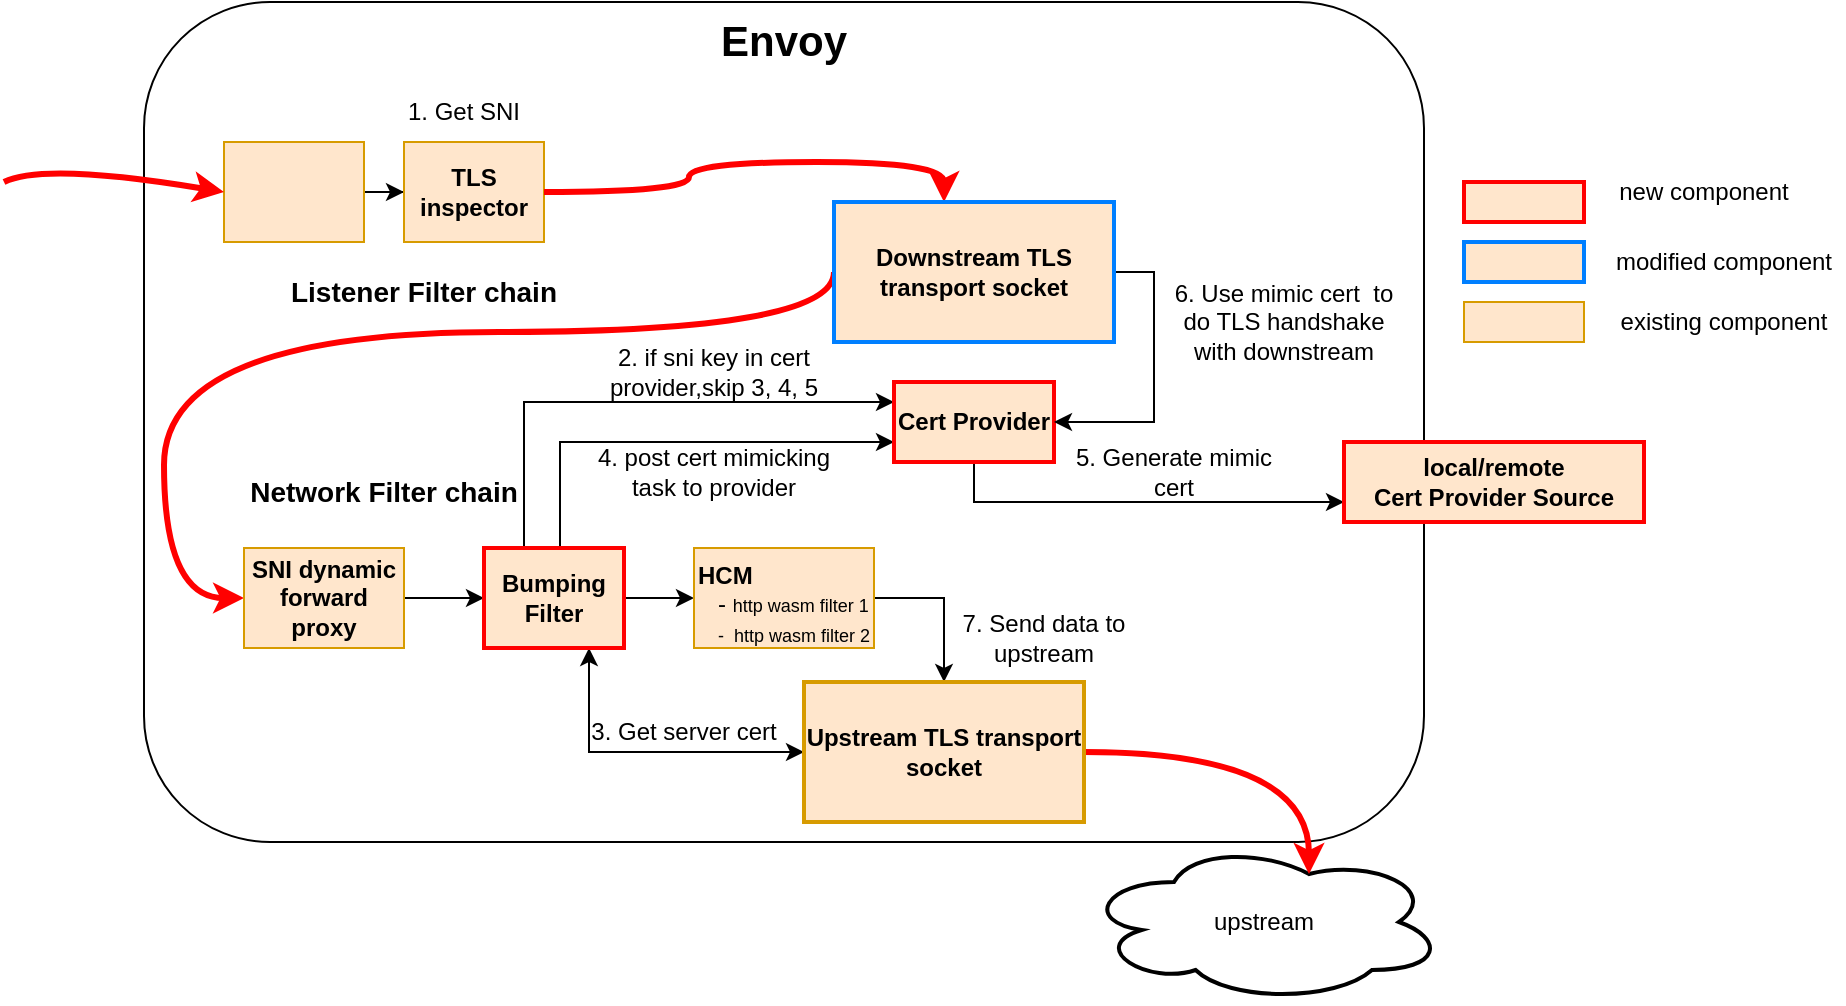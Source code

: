 <mxfile version="17.4.6" type="github">
  <diagram id="zqwv8rclq4oEVyRtaJOH" name="Page-1">
    <mxGraphModel dx="1635" dy="841" grid="1" gridSize="10" guides="1" tooltips="1" connect="1" arrows="1" fold="1" page="1" pageScale="1" pageWidth="850" pageHeight="1100" math="0" shadow="0">
      <root>
        <mxCell id="0" />
        <mxCell id="1" parent="0" />
        <mxCell id="HLf4KeXsDQb-O9oFgbhB-1" value="&lt;font style=&quot;font-size: 21px&quot;&gt;&lt;b&gt;Envoy&lt;/b&gt;&lt;/font&gt;" style="rounded=1;whiteSpace=wrap;html=1;strokeColor=#000000;verticalAlign=top;" parent="1" vertex="1">
          <mxGeometry x="80" y="20" width="640" height="420" as="geometry" />
        </mxCell>
        <mxCell id="HLf4KeXsDQb-O9oFgbhB-2" style="edgeStyle=orthogonalEdgeStyle;rounded=0;orthogonalLoop=1;jettySize=auto;html=1;exitX=1;exitY=0.5;exitDx=0;exitDy=0;" parent="1" source="HLf4KeXsDQb-O9oFgbhB-3" target="HLf4KeXsDQb-O9oFgbhB-5" edge="1">
          <mxGeometry relative="1" as="geometry" />
        </mxCell>
        <mxCell id="HLf4KeXsDQb-O9oFgbhB-3" value="" style="rounded=0;whiteSpace=wrap;html=1;strokeColor=#d79b00;fillColor=#ffe6cc;" parent="1" vertex="1">
          <mxGeometry x="120" y="90" width="70" height="50" as="geometry" />
        </mxCell>
        <mxCell id="HLf4KeXsDQb-O9oFgbhB-5" value="TLS inspector" style="rounded=0;whiteSpace=wrap;html=1;strokeColor=#d79b00;fillColor=#ffe6cc;fontStyle=1" parent="1" vertex="1">
          <mxGeometry x="210" y="90" width="70" height="50" as="geometry" />
        </mxCell>
        <mxCell id="HLf4KeXsDQb-O9oFgbhB-6" value="" style="curved=1;endArrow=classic;html=1;rounded=0;entryX=0;entryY=0.5;entryDx=0;entryDy=0;strokeColor=#FF0000;strokeWidth=3;" parent="1" target="HLf4KeXsDQb-O9oFgbhB-3" edge="1">
          <mxGeometry width="50" height="50" relative="1" as="geometry">
            <mxPoint x="10" y="110" as="sourcePoint" />
            <mxPoint x="50" y="100" as="targetPoint" />
            <Array as="points">
              <mxPoint x="30" y="100" />
            </Array>
          </mxGeometry>
        </mxCell>
        <mxCell id="HLf4KeXsDQb-O9oFgbhB-7" style="edgeStyle=orthogonalEdgeStyle;rounded=0;orthogonalLoop=1;jettySize=auto;html=1;exitX=1;exitY=0.5;exitDx=0;exitDy=0;entryX=0.393;entryY=0;entryDx=0;entryDy=0;fontSize=9;curved=1;strokeWidth=3;strokeColor=#FF0000;entryPerimeter=0;" parent="1" source="HLf4KeXsDQb-O9oFgbhB-5" edge="1" target="HLf4KeXsDQb-O9oFgbhB-41">
          <mxGeometry relative="1" as="geometry">
            <mxPoint x="447.5" y="150" as="targetPoint" />
            <mxPoint x="380" y="115" as="sourcePoint" />
          </mxGeometry>
        </mxCell>
        <mxCell id="HLf4KeXsDQb-O9oFgbhB-9" style="edgeStyle=orthogonalEdgeStyle;curved=1;rounded=0;orthogonalLoop=1;jettySize=auto;html=1;entryX=0;entryY=0.5;entryDx=0;entryDy=0;fontSize=9;strokeWidth=3;strokeColor=#FF0000;exitX=0;exitY=0.5;exitDx=0;exitDy=0;" parent="1" source="HLf4KeXsDQb-O9oFgbhB-41" target="HLf4KeXsDQb-O9oFgbhB-14" edge="1">
          <mxGeometry relative="1" as="geometry">
            <Array as="points">
              <mxPoint x="90" y="185" />
              <mxPoint x="90" y="318" />
            </Array>
            <mxPoint x="380" y="192" as="sourcePoint" />
          </mxGeometry>
        </mxCell>
        <mxCell id="HLf4KeXsDQb-O9oFgbhB-13" style="edgeStyle=orthogonalEdgeStyle;curved=1;rounded=0;orthogonalLoop=1;jettySize=auto;html=1;exitX=1;exitY=0.5;exitDx=0;exitDy=0;entryX=0;entryY=0.5;entryDx=0;entryDy=0;fontSize=9;" parent="1" source="HLf4KeXsDQb-O9oFgbhB-14" target="HLf4KeXsDQb-O9oFgbhB-16" edge="1">
          <mxGeometry relative="1" as="geometry" />
        </mxCell>
        <mxCell id="HLf4KeXsDQb-O9oFgbhB-14" value="SNI dynamic forward proxy" style="rounded=0;whiteSpace=wrap;html=1;strokeColor=#d79b00;fillColor=#ffe6cc;fontStyle=1" parent="1" vertex="1">
          <mxGeometry x="130" y="293" width="80" height="50" as="geometry" />
        </mxCell>
        <mxCell id="HLf4KeXsDQb-O9oFgbhB-15" style="edgeStyle=orthogonalEdgeStyle;curved=1;rounded=0;orthogonalLoop=1;jettySize=auto;html=1;exitX=1;exitY=0.5;exitDx=0;exitDy=0;entryX=0;entryY=0.5;entryDx=0;entryDy=0;fontSize=9;" parent="1" source="HLf4KeXsDQb-O9oFgbhB-16" target="HLf4KeXsDQb-O9oFgbhB-17" edge="1">
          <mxGeometry relative="1" as="geometry" />
        </mxCell>
        <mxCell id="HLf4KeXsDQb-O9oFgbhB-48" style="edgeStyle=orthogonalEdgeStyle;rounded=0;orthogonalLoop=1;jettySize=auto;html=1;exitX=0.25;exitY=0;exitDx=0;exitDy=0;entryX=0;entryY=0.25;entryDx=0;entryDy=0;" parent="1" source="HLf4KeXsDQb-O9oFgbhB-16" target="HLf4KeXsDQb-O9oFgbhB-37" edge="1">
          <mxGeometry relative="1" as="geometry">
            <Array as="points">
              <mxPoint x="270" y="293" />
              <mxPoint x="270" y="220" />
            </Array>
            <mxPoint x="270" y="263" as="sourcePoint" />
          </mxGeometry>
        </mxCell>
        <mxCell id="HLf4KeXsDQb-O9oFgbhB-55" style="edgeStyle=orthogonalEdgeStyle;rounded=0;orthogonalLoop=1;jettySize=auto;html=1;exitX=0.75;exitY=1;exitDx=0;exitDy=0;entryX=0;entryY=0.5;entryDx=0;entryDy=0;startArrow=classic;startFill=1;" parent="1" source="HLf4KeXsDQb-O9oFgbhB-16" target="HLf4KeXsDQb-O9oFgbhB-50" edge="1">
          <mxGeometry relative="1" as="geometry" />
        </mxCell>
        <mxCell id="HLf4KeXsDQb-O9oFgbhB-64" style="edgeStyle=orthogonalEdgeStyle;rounded=0;orthogonalLoop=1;jettySize=auto;html=1;exitX=0.5;exitY=0;exitDx=0;exitDy=0;entryX=0;entryY=0.75;entryDx=0;entryDy=0;startArrow=none;startFill=0;strokeColor=#000000;strokeWidth=1;" parent="1" source="HLf4KeXsDQb-O9oFgbhB-16" target="HLf4KeXsDQb-O9oFgbhB-37" edge="1">
          <mxGeometry relative="1" as="geometry">
            <Array as="points">
              <mxPoint x="288" y="293" />
              <mxPoint x="288" y="240" />
            </Array>
            <mxPoint x="287.5" y="263" as="sourcePoint" />
          </mxGeometry>
        </mxCell>
        <mxCell id="HLf4KeXsDQb-O9oFgbhB-16" value="Bumping Filter" style="rounded=0;whiteSpace=wrap;html=1;strokeColor=#FF0000;fillColor=#ffe6cc;strokeWidth=2;fontStyle=1" parent="1" vertex="1">
          <mxGeometry x="250" y="293" width="70" height="50" as="geometry" />
        </mxCell>
        <mxCell id="HLf4KeXsDQb-O9oFgbhB-54" style="edgeStyle=orthogonalEdgeStyle;rounded=0;orthogonalLoop=1;jettySize=auto;html=1;exitX=1;exitY=0.5;exitDx=0;exitDy=0;entryX=0.5;entryY=0;entryDx=0;entryDy=0;startArrow=none;startFill=0;" parent="1" source="HLf4KeXsDQb-O9oFgbhB-17" target="HLf4KeXsDQb-O9oFgbhB-50" edge="1">
          <mxGeometry relative="1" as="geometry" />
        </mxCell>
        <mxCell id="HLf4KeXsDQb-O9oFgbhB-17" value="&lt;b&gt;HCM&lt;br&gt;&amp;nbsp; &amp;nbsp;&lt;/b&gt;-&amp;nbsp;&lt;font style=&quot;font-size: 9px&quot;&gt;http wasm filter 1&lt;br&gt;&amp;nbsp; &amp;nbsp; -&amp;nbsp; http wasm filter 2&lt;br&gt;&lt;/font&gt;" style="rounded=0;whiteSpace=wrap;html=1;strokeColor=#d79b00;fillColor=#ffe6cc;align=left;verticalAlign=top;" parent="1" vertex="1">
          <mxGeometry x="355" y="293" width="90" height="50" as="geometry" />
        </mxCell>
        <mxCell id="HLf4KeXsDQb-O9oFgbhB-18" value="&lt;b&gt;&lt;font style=&quot;font-size: 14px&quot;&gt;Listener Filter chain&lt;/font&gt;&lt;/b&gt;" style="text;html=1;strokeColor=none;fillColor=none;align=center;verticalAlign=middle;whiteSpace=wrap;rounded=0;" parent="1" vertex="1">
          <mxGeometry x="150" y="150" width="140" height="30" as="geometry" />
        </mxCell>
        <mxCell id="HLf4KeXsDQb-O9oFgbhB-19" value="&lt;b&gt;&lt;font style=&quot;font-size: 14px&quot;&gt;Network Filter chain&lt;/font&gt;&lt;/b&gt;" style="text;html=1;strokeColor=none;fillColor=none;align=center;verticalAlign=middle;whiteSpace=wrap;rounded=0;" parent="1" vertex="1">
          <mxGeometry x="130" y="250" width="140" height="30" as="geometry" />
        </mxCell>
        <mxCell id="HLf4KeXsDQb-O9oFgbhB-36" value="1. Get SNI" style="text;html=1;strokeColor=none;fillColor=none;align=center;verticalAlign=middle;whiteSpace=wrap;rounded=0;" parent="1" vertex="1">
          <mxGeometry x="210" y="60" width="60" height="30" as="geometry" />
        </mxCell>
        <mxCell id="237wcwqbxAsbHi-AAbQA-2" style="edgeStyle=orthogonalEdgeStyle;rounded=0;orthogonalLoop=1;jettySize=auto;html=1;exitX=0.5;exitY=1;exitDx=0;exitDy=0;entryX=0;entryY=0.75;entryDx=0;entryDy=0;" edge="1" parent="1" source="HLf4KeXsDQb-O9oFgbhB-37" target="HLf4KeXsDQb-O9oFgbhB-38">
          <mxGeometry relative="1" as="geometry" />
        </mxCell>
        <mxCell id="HLf4KeXsDQb-O9oFgbhB-37" value="&lt;b&gt;Cert Provider&lt;/b&gt;" style="rounded=0;whiteSpace=wrap;html=1;fillColor=#ffe6cc;strokeColor=#FF0000;strokeWidth=2;" parent="1" vertex="1">
          <mxGeometry x="455" y="210" width="80" height="40" as="geometry" />
        </mxCell>
        <mxCell id="HLf4KeXsDQb-O9oFgbhB-38" value="&lt;b&gt;local/remote&lt;br&gt;Cert Provider Source&lt;/b&gt;" style="rounded=0;whiteSpace=wrap;html=1;fillColor=#ffe6cc;strokeColor=#FF0000;strokeWidth=2;" parent="1" vertex="1">
          <mxGeometry x="680" y="240" width="150" height="40" as="geometry" />
        </mxCell>
        <mxCell id="HLf4KeXsDQb-O9oFgbhB-39" value="" style="rounded=0;whiteSpace=wrap;html=1;fillColor=#ffe6cc;strokeColor=#FF0000;strokeWidth=2;" parent="1" vertex="1">
          <mxGeometry x="740" y="110" width="60" height="20" as="geometry" />
        </mxCell>
        <mxCell id="HLf4KeXsDQb-O9oFgbhB-40" value="new component" style="text;html=1;strokeColor=none;fillColor=none;align=center;verticalAlign=middle;whiteSpace=wrap;rounded=0;" parent="1" vertex="1">
          <mxGeometry x="810" y="100" width="100" height="30" as="geometry" />
        </mxCell>
        <mxCell id="HLf4KeXsDQb-O9oFgbhB-60" style="edgeStyle=orthogonalEdgeStyle;rounded=0;orthogonalLoop=1;jettySize=auto;html=1;exitX=1;exitY=0.5;exitDx=0;exitDy=0;entryX=1;entryY=0.5;entryDx=0;entryDy=0;startArrow=none;startFill=0;" parent="1" source="HLf4KeXsDQb-O9oFgbhB-41" target="HLf4KeXsDQb-O9oFgbhB-37" edge="1">
          <mxGeometry relative="1" as="geometry" />
        </mxCell>
        <mxCell id="HLf4KeXsDQb-O9oFgbhB-41" value="&lt;b style=&quot;&quot;&gt;Downstream TLS transport socket&lt;/b&gt;" style="rounded=0;whiteSpace=wrap;html=1;strokeColor=#007FFF;strokeWidth=2;fillColor=#ffe6cc;" parent="1" vertex="1">
          <mxGeometry x="425" y="120" width="140" height="70" as="geometry" />
        </mxCell>
        <mxCell id="HLf4KeXsDQb-O9oFgbhB-42" value="" style="rounded=0;whiteSpace=wrap;html=1;strokeColor=#007FFF;strokeWidth=2;fillColor=#ffe6cc;" parent="1" vertex="1">
          <mxGeometry x="740" y="140" width="60" height="20" as="geometry" />
        </mxCell>
        <mxCell id="HLf4KeXsDQb-O9oFgbhB-43" value="modified component" style="text;html=1;strokeColor=none;fillColor=none;align=center;verticalAlign=middle;whiteSpace=wrap;rounded=0;" parent="1" vertex="1">
          <mxGeometry x="810" y="135" width="120" height="30" as="geometry" />
        </mxCell>
        <mxCell id="HLf4KeXsDQb-O9oFgbhB-44" value="" style="rounded=0;whiteSpace=wrap;html=1;strokeColor=#d79b00;fillColor=#ffe6cc;" parent="1" vertex="1">
          <mxGeometry x="740" y="170" width="60" height="20" as="geometry" />
        </mxCell>
        <mxCell id="HLf4KeXsDQb-O9oFgbhB-45" value="existing component" style="text;html=1;strokeColor=none;fillColor=none;align=center;verticalAlign=middle;whiteSpace=wrap;rounded=0;" parent="1" vertex="1">
          <mxGeometry x="810" y="165" width="120" height="30" as="geometry" />
        </mxCell>
        <mxCell id="HLf4KeXsDQb-O9oFgbhB-49" value="upstream" style="ellipse;shape=cloud;whiteSpace=wrap;html=1;strokeColor=#000000;strokeWidth=2;" parent="1" vertex="1">
          <mxGeometry x="550" y="440" width="180" height="80" as="geometry" />
        </mxCell>
        <mxCell id="HLf4KeXsDQb-O9oFgbhB-52" style="edgeStyle=orthogonalEdgeStyle;curved=1;rounded=0;orthogonalLoop=1;jettySize=auto;html=1;exitX=1;exitY=0.5;exitDx=0;exitDy=0;entryX=0.625;entryY=0.2;entryDx=0;entryDy=0;entryPerimeter=0;strokeColor=#FF0000;strokeWidth=3;" parent="1" source="HLf4KeXsDQb-O9oFgbhB-50" target="HLf4KeXsDQb-O9oFgbhB-49" edge="1">
          <mxGeometry relative="1" as="geometry">
            <mxPoint x="620" y="440" as="targetPoint" />
          </mxGeometry>
        </mxCell>
        <mxCell id="HLf4KeXsDQb-O9oFgbhB-50" value="&lt;b style=&quot;&quot;&gt;Upstream TLS transport socket&lt;/b&gt;" style="rounded=0;whiteSpace=wrap;html=1;strokeColor=#d79b00;strokeWidth=2;fillColor=#ffe6cc;" parent="1" vertex="1">
          <mxGeometry x="410" y="360" width="140" height="70" as="geometry" />
        </mxCell>
        <mxCell id="HLf4KeXsDQb-O9oFgbhB-61" value="2. if sni key in cert provider,skip 3, 4, 5" style="text;html=1;strokeColor=none;fillColor=none;align=center;verticalAlign=middle;whiteSpace=wrap;rounded=0;" parent="1" vertex="1">
          <mxGeometry x="305" y="190" width="120" height="30" as="geometry" />
        </mxCell>
        <mxCell id="HLf4KeXsDQb-O9oFgbhB-62" value="3. Get server cert" style="text;html=1;strokeColor=none;fillColor=none;align=center;verticalAlign=middle;whiteSpace=wrap;rounded=0;" parent="1" vertex="1">
          <mxGeometry x="290" y="370" width="120" height="30" as="geometry" />
        </mxCell>
        <mxCell id="HLf4KeXsDQb-O9oFgbhB-63" value="5. Generate mimic &lt;br&gt;cert" style="text;html=1;strokeColor=none;fillColor=none;align=center;verticalAlign=middle;whiteSpace=wrap;rounded=0;" parent="1" vertex="1">
          <mxGeometry x="535" y="240" width="120" height="30" as="geometry" />
        </mxCell>
        <mxCell id="HLf4KeXsDQb-O9oFgbhB-65" value="4. post cert mimicking task to provider" style="text;html=1;strokeColor=none;fillColor=none;align=center;verticalAlign=middle;whiteSpace=wrap;rounded=0;" parent="1" vertex="1">
          <mxGeometry x="295" y="240" width="140" height="30" as="geometry" />
        </mxCell>
        <mxCell id="HLf4KeXsDQb-O9oFgbhB-67" value="6. Use mimic cert&amp;nbsp; to do TLS handshake with downstream" style="text;html=1;strokeColor=none;fillColor=none;align=center;verticalAlign=middle;whiteSpace=wrap;rounded=0;" parent="1" vertex="1">
          <mxGeometry x="590" y="165" width="120" height="30" as="geometry" />
        </mxCell>
        <mxCell id="HLf4KeXsDQb-O9oFgbhB-68" value="7. Send data to upstream" style="text;html=1;strokeColor=none;fillColor=none;align=center;verticalAlign=middle;whiteSpace=wrap;rounded=0;" parent="1" vertex="1">
          <mxGeometry x="470" y="323" width="120" height="30" as="geometry" />
        </mxCell>
      </root>
    </mxGraphModel>
  </diagram>
</mxfile>
